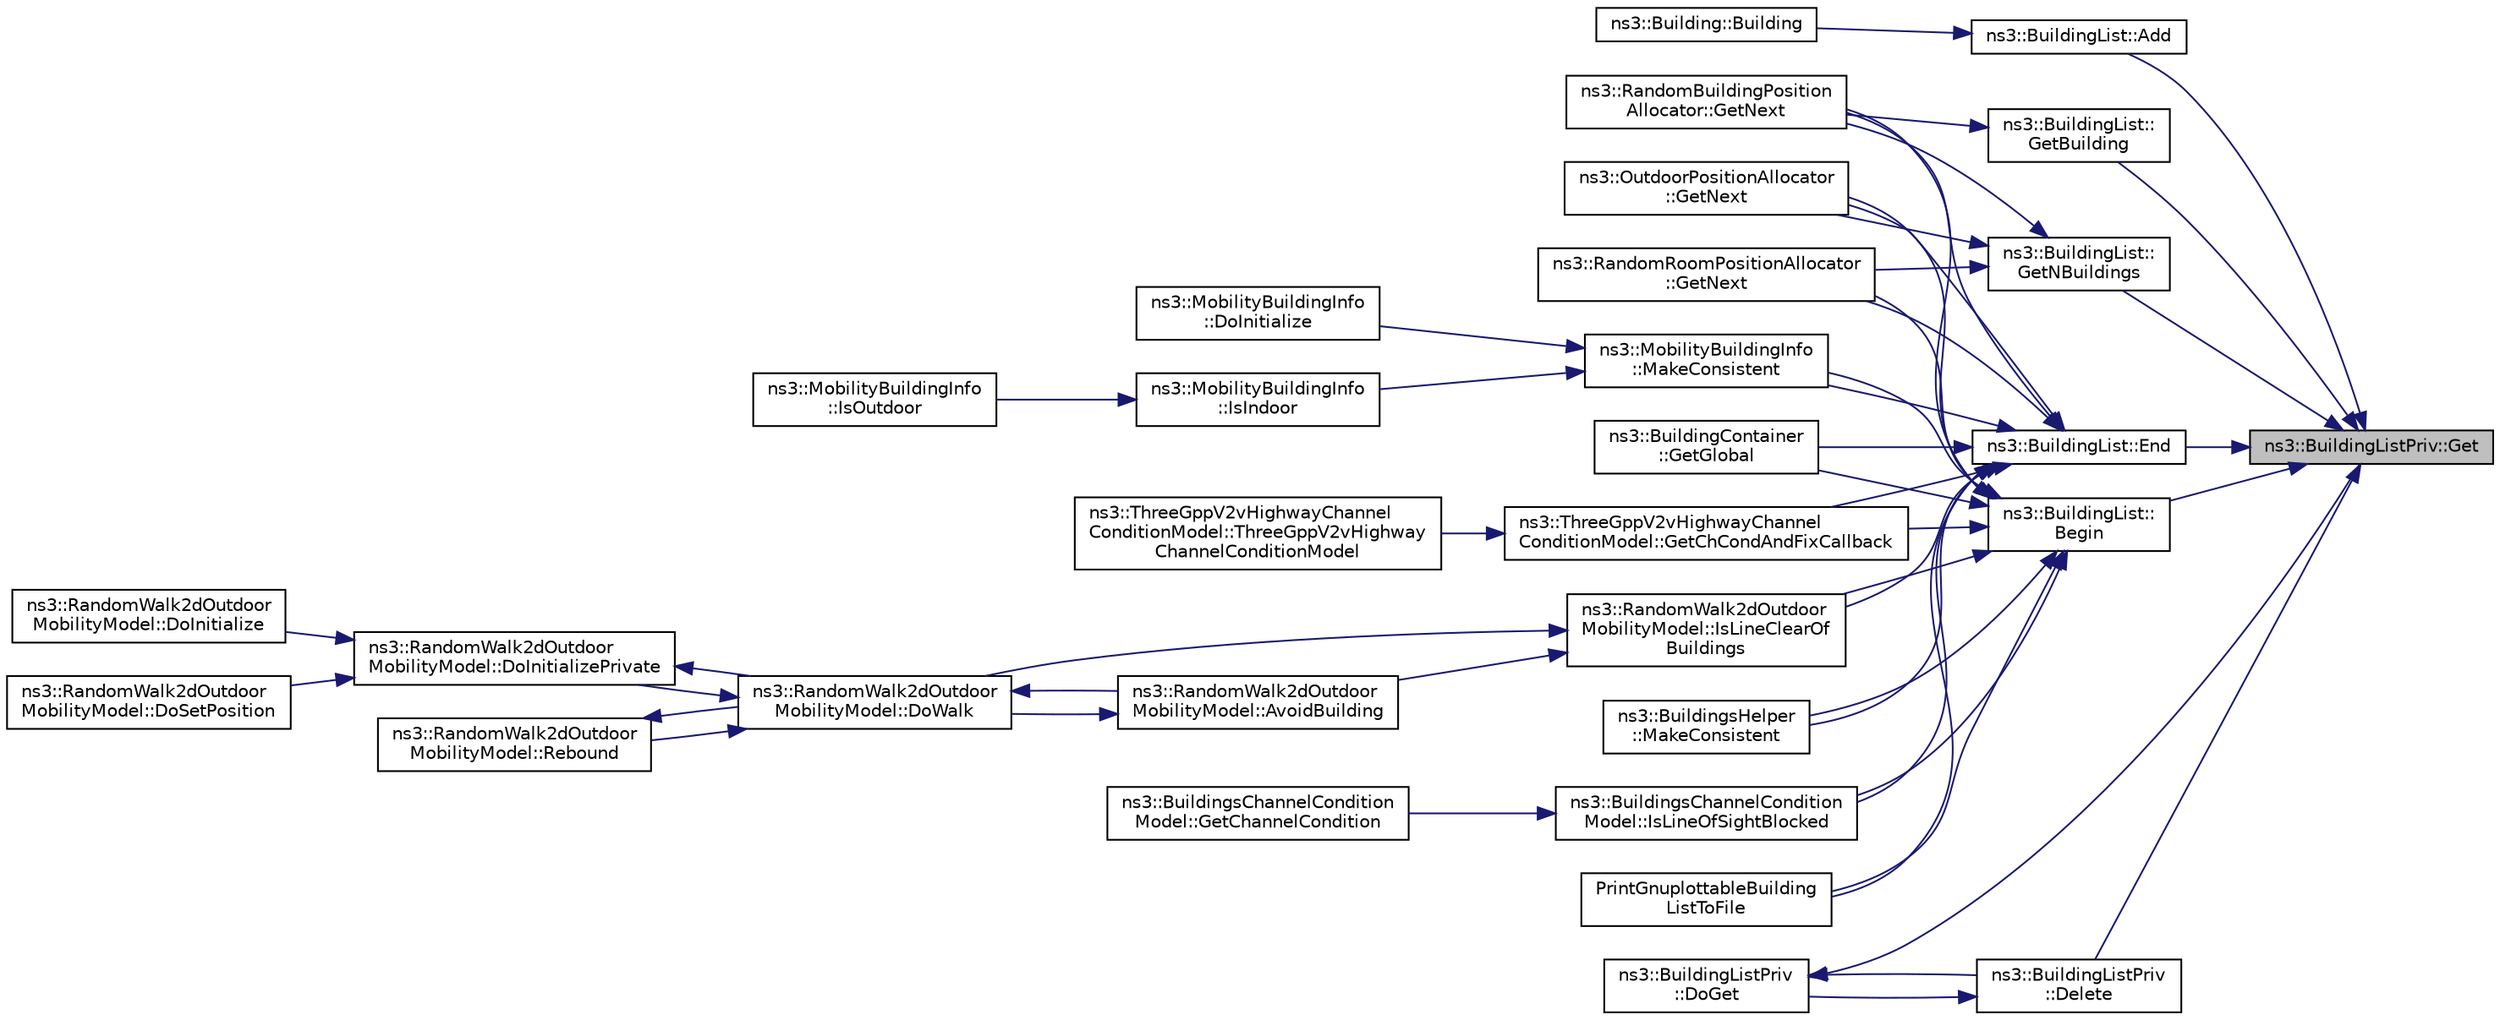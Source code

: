 digraph "ns3::BuildingListPriv::Get"
{
 // LATEX_PDF_SIZE
  edge [fontname="Helvetica",fontsize="10",labelfontname="Helvetica",labelfontsize="10"];
  node [fontname="Helvetica",fontsize="10",shape=record];
  rankdir="RL";
  Node1 [label="ns3::BuildingListPriv::Get",height=0.2,width=0.4,color="black", fillcolor="grey75", style="filled", fontcolor="black",tooltip=" "];
  Node1 -> Node2 [dir="back",color="midnightblue",fontsize="10",style="solid",fontname="Helvetica"];
  Node2 [label="ns3::BuildingList::Add",height=0.2,width=0.4,color="black", fillcolor="white", style="filled",URL="$classns3_1_1_building_list.html#a742f48290b35f9979c8d4d3dc9717948",tooltip=" "];
  Node2 -> Node3 [dir="back",color="midnightblue",fontsize="10",style="solid",fontname="Helvetica"];
  Node3 [label="ns3::Building::Building",height=0.2,width=0.4,color="black", fillcolor="white", style="filled",URL="$classns3_1_1_building.html#a084396234ba491e17b34896481101cd9",tooltip="Create a zero-sized building located at coordinates (0.0,0.0,0.0) and with 1 floors and 1 room."];
  Node1 -> Node4 [dir="back",color="midnightblue",fontsize="10",style="solid",fontname="Helvetica"];
  Node4 [label="ns3::BuildingList::\lBegin",height=0.2,width=0.4,color="black", fillcolor="white", style="filled",URL="$classns3_1_1_building_list.html#adbb122872e11541e930f0a3afa70a479",tooltip=" "];
  Node4 -> Node5 [dir="back",color="midnightblue",fontsize="10",style="solid",fontname="Helvetica"];
  Node5 [label="ns3::ThreeGppV2vHighwayChannel\lConditionModel::GetChCondAndFixCallback",height=0.2,width=0.4,color="black", fillcolor="white", style="filled",URL="$classns3_1_1_three_gpp_v2v_highway_channel_condition_model.html#af29f5cdfe70497cda52d6772a02c408d",tooltip="Get the channel condition and redirect the callback ComputeChCond to GetChaCondWithBuildings or to Ge..."];
  Node5 -> Node6 [dir="back",color="midnightblue",fontsize="10",style="solid",fontname="Helvetica"];
  Node6 [label="ns3::ThreeGppV2vHighwayChannel\lConditionModel::ThreeGppV2vHighway\lChannelConditionModel",height=0.2,width=0.4,color="black", fillcolor="white", style="filled",URL="$classns3_1_1_three_gpp_v2v_highway_channel_condition_model.html#a8bf2e2c97a49ea709475486c38a3ed4a",tooltip="Constructor for the ThreeGppV2vHighwayChannelConditionModel class."];
  Node4 -> Node7 [dir="back",color="midnightblue",fontsize="10",style="solid",fontname="Helvetica"];
  Node7 [label="ns3::BuildingContainer\l::GetGlobal",height=0.2,width=0.4,color="black", fillcolor="white", style="filled",URL="$classns3_1_1_building_container.html#aeb981db901ebe02e4924de538191f09c",tooltip="Create a BuildingContainer that contains a list of all buildings stored in the ns3::BuildingList."];
  Node4 -> Node8 [dir="back",color="midnightblue",fontsize="10",style="solid",fontname="Helvetica"];
  Node8 [label="ns3::RandomBuildingPosition\lAllocator::GetNext",height=0.2,width=0.4,color="black", fillcolor="white", style="filled",URL="$classns3_1_1_random_building_position_allocator.html#acc13be0f1574919de88528c1189aea0e",tooltip=" "];
  Node4 -> Node9 [dir="back",color="midnightblue",fontsize="10",style="solid",fontname="Helvetica"];
  Node9 [label="ns3::OutdoorPositionAllocator\l::GetNext",height=0.2,width=0.4,color="black", fillcolor="white", style="filled",URL="$classns3_1_1_outdoor_position_allocator.html#a4689f0a076879c165213b5747eb666de",tooltip=" "];
  Node4 -> Node10 [dir="back",color="midnightblue",fontsize="10",style="solid",fontname="Helvetica"];
  Node10 [label="ns3::RandomRoomPositionAllocator\l::GetNext",height=0.2,width=0.4,color="black", fillcolor="white", style="filled",URL="$classns3_1_1_random_room_position_allocator.html#afb06193f6fb4d4e1c9febd1f8c884294",tooltip=" "];
  Node4 -> Node11 [dir="back",color="midnightblue",fontsize="10",style="solid",fontname="Helvetica"];
  Node11 [label="ns3::RandomWalk2dOutdoor\lMobilityModel::IsLineClearOf\lBuildings",height=0.2,width=0.4,color="black", fillcolor="white", style="filled",URL="$classns3_1_1_random_walk2d_outdoor_mobility_model.html#a8f72f7cdd3b550cfbf379a9bb4131e75",tooltip="Check if there is a building between two positions (or if the nextPosition is inside a building)."];
  Node11 -> Node12 [dir="back",color="midnightblue",fontsize="10",style="solid",fontname="Helvetica"];
  Node12 [label="ns3::RandomWalk2dOutdoor\lMobilityModel::AvoidBuilding",height=0.2,width=0.4,color="black", fillcolor="white", style="filled",URL="$classns3_1_1_random_walk2d_outdoor_mobility_model.html#a05a7121624c2bfbe7d1e29199e025105",tooltip="Avoid a building."];
  Node12 -> Node13 [dir="back",color="midnightblue",fontsize="10",style="solid",fontname="Helvetica"];
  Node13 [label="ns3::RandomWalk2dOutdoor\lMobilityModel::DoWalk",height=0.2,width=0.4,color="black", fillcolor="white", style="filled",URL="$classns3_1_1_random_walk2d_outdoor_mobility_model.html#a63ebca7a4a83b193c354a5464937e03c",tooltip="Walk according to position and velocity, until distance is reached, time is reached,..."];
  Node13 -> Node12 [dir="back",color="midnightblue",fontsize="10",style="solid",fontname="Helvetica"];
  Node13 -> Node14 [dir="back",color="midnightblue",fontsize="10",style="solid",fontname="Helvetica"];
  Node14 [label="ns3::RandomWalk2dOutdoor\lMobilityModel::DoInitializePrivate",height=0.2,width=0.4,color="black", fillcolor="white", style="filled",URL="$classns3_1_1_random_walk2d_outdoor_mobility_model.html#a39ee7621a685f4830826422d8b53cd99",tooltip="Perform initialization of the object before MobilityModel::DoInitialize ()"];
  Node14 -> Node15 [dir="back",color="midnightblue",fontsize="10",style="solid",fontname="Helvetica"];
  Node15 [label="ns3::RandomWalk2dOutdoor\lMobilityModel::DoInitialize",height=0.2,width=0.4,color="black", fillcolor="white", style="filled",URL="$classns3_1_1_random_walk2d_outdoor_mobility_model.html#a696a4be370bc98059dfa1e70492d91de",tooltip="Initialize() implementation."];
  Node14 -> Node16 [dir="back",color="midnightblue",fontsize="10",style="solid",fontname="Helvetica"];
  Node16 [label="ns3::RandomWalk2dOutdoor\lMobilityModel::DoSetPosition",height=0.2,width=0.4,color="black", fillcolor="white", style="filled",URL="$classns3_1_1_random_walk2d_outdoor_mobility_model.html#aca4f9034c94849ec4d724423ae4ed696",tooltip=" "];
  Node14 -> Node13 [dir="back",color="midnightblue",fontsize="10",style="solid",fontname="Helvetica"];
  Node13 -> Node17 [dir="back",color="midnightblue",fontsize="10",style="solid",fontname="Helvetica"];
  Node17 [label="ns3::RandomWalk2dOutdoor\lMobilityModel::Rebound",height=0.2,width=0.4,color="black", fillcolor="white", style="filled",URL="$classns3_1_1_random_walk2d_outdoor_mobility_model.html#a52d0d6108e2c65240e9844b47742d7c5",tooltip="Performs the rebound of the node if it reaches a boundary."];
  Node17 -> Node13 [dir="back",color="midnightblue",fontsize="10",style="solid",fontname="Helvetica"];
  Node11 -> Node13 [dir="back",color="midnightblue",fontsize="10",style="solid",fontname="Helvetica"];
  Node4 -> Node18 [dir="back",color="midnightblue",fontsize="10",style="solid",fontname="Helvetica"];
  Node18 [label="ns3::BuildingsChannelCondition\lModel::IsLineOfSightBlocked",height=0.2,width=0.4,color="black", fillcolor="white", style="filled",URL="$classns3_1_1_buildings_channel_condition_model.html#a3b97a7666596f013e8e59e42ca93d756",tooltip="Checks if the line of sight between position l1 and position l2 is blocked by a building."];
  Node18 -> Node19 [dir="back",color="midnightblue",fontsize="10",style="solid",fontname="Helvetica"];
  Node19 [label="ns3::BuildingsChannelCondition\lModel::GetChannelCondition",height=0.2,width=0.4,color="black", fillcolor="white", style="filled",URL="$classns3_1_1_buildings_channel_condition_model.html#a33a93a848acc2fb6ba1c09648c12bc50",tooltip="Computes the condition of the channel between a and b."];
  Node4 -> Node20 [dir="back",color="midnightblue",fontsize="10",style="solid",fontname="Helvetica"];
  Node20 [label="ns3::BuildingsHelper\l::MakeConsistent",height=0.2,width=0.4,color="black", fillcolor="white", style="filled",URL="$classns3_1_1_buildings_helper.html#a08f7a5049843eb192e11a17a48c3bc1c",tooltip="Make the given mobility model consistent, by determining whether its position falls inside any of the..."];
  Node4 -> Node21 [dir="back",color="midnightblue",fontsize="10",style="solid",fontname="Helvetica"];
  Node21 [label="ns3::MobilityBuildingInfo\l::MakeConsistent",height=0.2,width=0.4,color="black", fillcolor="white", style="filled",URL="$classns3_1_1_mobility_building_info.html#ad6d5725d5ed16f0d4d611cb8acf0ee42",tooltip="Make the given mobility model consistent, by determining whether its position falls inside any of the..."];
  Node21 -> Node22 [dir="back",color="midnightblue",fontsize="10",style="solid",fontname="Helvetica"];
  Node22 [label="ns3::MobilityBuildingInfo\l::DoInitialize",height=0.2,width=0.4,color="black", fillcolor="white", style="filled",URL="$classns3_1_1_mobility_building_info.html#a53bd5cd4d3d36ca5e5ece78e9b59e702",tooltip="Initialize() implementation."];
  Node21 -> Node23 [dir="back",color="midnightblue",fontsize="10",style="solid",fontname="Helvetica"];
  Node23 [label="ns3::MobilityBuildingInfo\l::IsIndoor",height=0.2,width=0.4,color="black", fillcolor="white", style="filled",URL="$classns3_1_1_mobility_building_info.html#a2bba20054cc48efcca2d5e0c46f8171c",tooltip="Is indoor method."];
  Node23 -> Node24 [dir="back",color="midnightblue",fontsize="10",style="solid",fontname="Helvetica"];
  Node24 [label="ns3::MobilityBuildingInfo\l::IsOutdoor",height=0.2,width=0.4,color="black", fillcolor="white", style="filled",URL="$classns3_1_1_mobility_building_info.html#ae7fba237e7e3eaf40139bec948ec238a",tooltip="Is outdoor function."];
  Node4 -> Node25 [dir="back",color="midnightblue",fontsize="10",style="solid",fontname="Helvetica"];
  Node25 [label="PrintGnuplottableBuilding\lListToFile",height=0.2,width=0.4,color="black", fillcolor="white", style="filled",URL="$three-gpp-v2v-channel-example_8cc.html#aa3ac76c624e240e8ea6e415ff2289b4b",tooltip="Generates a GNU-plottable file representig the buildings deployed in the scenario."];
  Node1 -> Node26 [dir="back",color="midnightblue",fontsize="10",style="solid",fontname="Helvetica"];
  Node26 [label="ns3::BuildingListPriv\l::Delete",height=0.2,width=0.4,color="black", fillcolor="white", style="filled",URL="$classns3_1_1_building_list_priv.html#a591d74fa815a289835c12998bd932dc9",tooltip=" "];
  Node26 -> Node27 [dir="back",color="midnightblue",fontsize="10",style="solid",fontname="Helvetica"];
  Node27 [label="ns3::BuildingListPriv\l::DoGet",height=0.2,width=0.4,color="black", fillcolor="white", style="filled",URL="$classns3_1_1_building_list_priv.html#a2cccdb7a1c13f0afc0809e1ea2bcbfeb",tooltip=" "];
  Node27 -> Node26 [dir="back",color="midnightblue",fontsize="10",style="solid",fontname="Helvetica"];
  Node27 -> Node1 [dir="back",color="midnightblue",fontsize="10",style="solid",fontname="Helvetica"];
  Node1 -> Node28 [dir="back",color="midnightblue",fontsize="10",style="solid",fontname="Helvetica"];
  Node28 [label="ns3::BuildingList::End",height=0.2,width=0.4,color="black", fillcolor="white", style="filled",URL="$classns3_1_1_building_list.html#abc6b941dbb194efb9f00352cc6b3db65",tooltip=" "];
  Node28 -> Node5 [dir="back",color="midnightblue",fontsize="10",style="solid",fontname="Helvetica"];
  Node28 -> Node7 [dir="back",color="midnightblue",fontsize="10",style="solid",fontname="Helvetica"];
  Node28 -> Node8 [dir="back",color="midnightblue",fontsize="10",style="solid",fontname="Helvetica"];
  Node28 -> Node9 [dir="back",color="midnightblue",fontsize="10",style="solid",fontname="Helvetica"];
  Node28 -> Node10 [dir="back",color="midnightblue",fontsize="10",style="solid",fontname="Helvetica"];
  Node28 -> Node11 [dir="back",color="midnightblue",fontsize="10",style="solid",fontname="Helvetica"];
  Node28 -> Node18 [dir="back",color="midnightblue",fontsize="10",style="solid",fontname="Helvetica"];
  Node28 -> Node20 [dir="back",color="midnightblue",fontsize="10",style="solid",fontname="Helvetica"];
  Node28 -> Node21 [dir="back",color="midnightblue",fontsize="10",style="solid",fontname="Helvetica"];
  Node28 -> Node25 [dir="back",color="midnightblue",fontsize="10",style="solid",fontname="Helvetica"];
  Node1 -> Node29 [dir="back",color="midnightblue",fontsize="10",style="solid",fontname="Helvetica"];
  Node29 [label="ns3::BuildingList::\lGetBuilding",height=0.2,width=0.4,color="black", fillcolor="white", style="filled",URL="$classns3_1_1_building_list.html#a206588dcc04671d3607381622233d0e0",tooltip=" "];
  Node29 -> Node8 [dir="back",color="midnightblue",fontsize="10",style="solid",fontname="Helvetica"];
  Node1 -> Node30 [dir="back",color="midnightblue",fontsize="10",style="solid",fontname="Helvetica"];
  Node30 [label="ns3::BuildingList::\lGetNBuildings",height=0.2,width=0.4,color="black", fillcolor="white", style="filled",URL="$classns3_1_1_building_list.html#a80e3d43b64f35c4f98ecfcef9a5d9a9c",tooltip=" "];
  Node30 -> Node8 [dir="back",color="midnightblue",fontsize="10",style="solid",fontname="Helvetica"];
  Node30 -> Node9 [dir="back",color="midnightblue",fontsize="10",style="solid",fontname="Helvetica"];
  Node30 -> Node10 [dir="back",color="midnightblue",fontsize="10",style="solid",fontname="Helvetica"];
}
